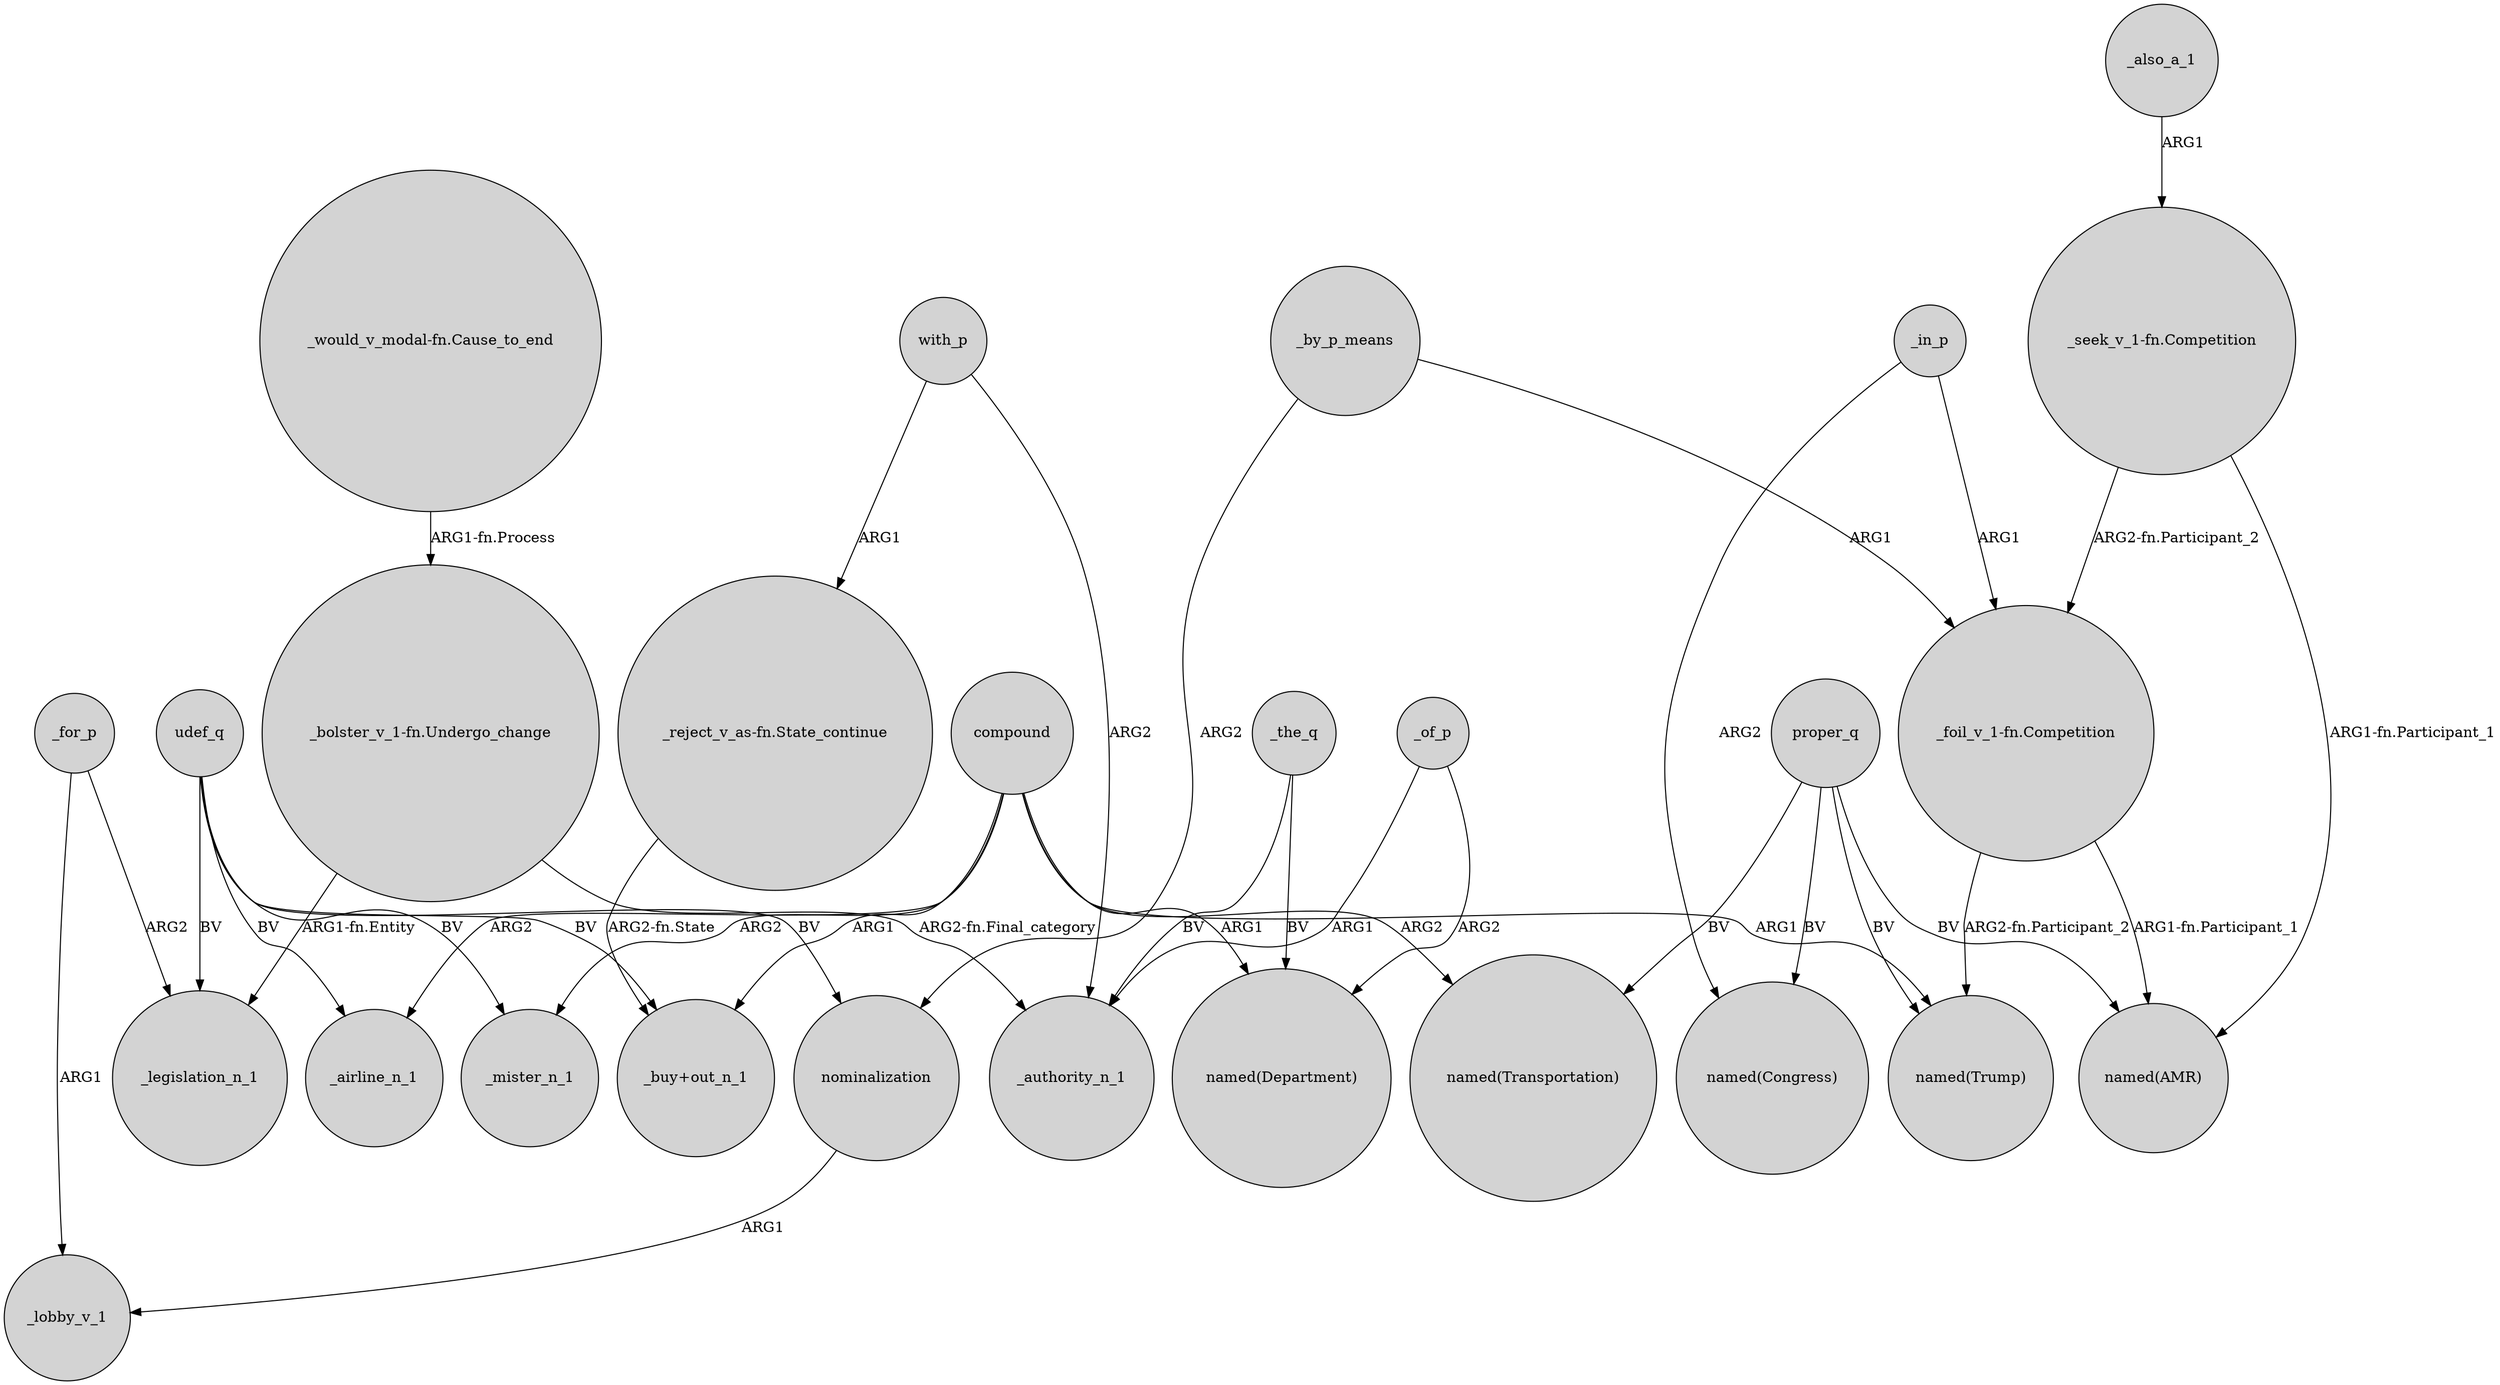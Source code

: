 digraph {
	node [shape=circle style=filled]
	nominalization -> _lobby_v_1 [label=ARG1]
	proper_q -> "named(Congress)" [label=BV]
	compound -> _mister_n_1 [label=ARG2]
	"_foil_v_1-fn.Competition" -> "named(Trump)" [label="ARG2-fn.Participant_2"]
	_by_p_means -> "_foil_v_1-fn.Competition" [label=ARG1]
	_in_p -> "_foil_v_1-fn.Competition" [label=ARG1]
	compound -> "named(Trump)" [label=ARG1]
	_the_q -> "named(Department)" [label=BV]
	"_reject_v_as-fn.State_continue" -> "_buy+out_n_1" [label="ARG2-fn.State"]
	with_p -> _authority_n_1 [label=ARG2]
	udef_q -> nominalization [label=BV]
	_for_p -> _lobby_v_1 [label=ARG1]
	_of_p -> "named(Department)" [label=ARG2]
	udef_q -> _airline_n_1 [label=BV]
	"_would_v_modal-fn.Cause_to_end" -> "_bolster_v_1-fn.Undergo_change" [label="ARG1-fn.Process"]
	udef_q -> _mister_n_1 [label=BV]
	udef_q -> "_buy+out_n_1" [label=BV]
	"_foil_v_1-fn.Competition" -> "named(AMR)" [label="ARG1-fn.Participant_1"]
	"_seek_v_1-fn.Competition" -> "_foil_v_1-fn.Competition" [label="ARG2-fn.Participant_2"]
	_also_a_1 -> "_seek_v_1-fn.Competition" [label=ARG1]
	udef_q -> _legislation_n_1 [label=BV]
	"_seek_v_1-fn.Competition" -> "named(AMR)" [label="ARG1-fn.Participant_1"]
	compound -> _airline_n_1 [label=ARG2]
	_in_p -> "named(Congress)" [label=ARG2]
	compound -> "named(Transportation)" [label=ARG2]
	proper_q -> "named(Transportation)" [label=BV]
	compound -> "named(Department)" [label=ARG1]
	"_bolster_v_1-fn.Undergo_change" -> _legislation_n_1 [label="ARG1-fn.Entity"]
	_by_p_means -> nominalization [label=ARG2]
	with_p -> "_reject_v_as-fn.State_continue" [label=ARG1]
	_the_q -> _authority_n_1 [label=BV]
	compound -> "_buy+out_n_1" [label=ARG1]
	proper_q -> "named(AMR)" [label=BV]
	proper_q -> "named(Trump)" [label=BV]
	_of_p -> _authority_n_1 [label=ARG1]
	"_bolster_v_1-fn.Undergo_change" -> _authority_n_1 [label="ARG2-fn.Final_category"]
	_for_p -> _legislation_n_1 [label=ARG2]
}
